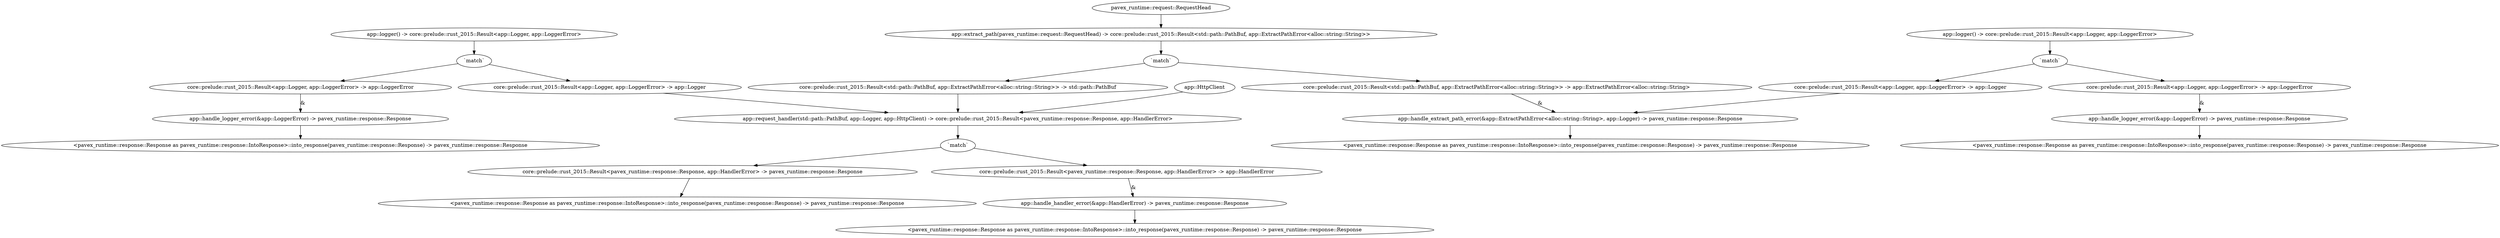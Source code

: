 digraph "GET /home" {
    0 [ label = "app::request_handler(std::path::PathBuf, app::Logger, app::HttpClient) -> core::prelude::rust_2015::Result<pavex_runtime::response::Response, app::HandlerError>"]
    1 [ label = "app::HttpClient"]
    2 [ label = "core::prelude::rust_2015::Result<app::Logger, app::LoggerError> -> app::Logger"]
    3 [ label = "app::logger() -> core::prelude::rust_2015::Result<app::Logger, app::LoggerError>"]
    4 [ label = "core::prelude::rust_2015::Result<std::path::PathBuf, app::ExtractPathError<alloc::string::String>> -> std::path::PathBuf"]
    5 [ label = "app::extract_path(pavex_runtime::request::RequestHead) -> core::prelude::rust_2015::Result<std::path::PathBuf, app::ExtractPathError<alloc::string::String>>"]
    6 [ label = "pavex_runtime::request::RequestHead"]
    7 [ label = "core::prelude::rust_2015::Result<pavex_runtime::response::Response, app::HandlerError> -> pavex_runtime::response::Response"]
    8 [ label = "core::prelude::rust_2015::Result<pavex_runtime::response::Response, app::HandlerError> -> app::HandlerError"]
    9 [ label = "core::prelude::rust_2015::Result<app::Logger, app::LoggerError> -> app::LoggerError"]
    10 [ label = "core::prelude::rust_2015::Result<std::path::PathBuf, app::ExtractPathError<alloc::string::String>> -> app::ExtractPathError<alloc::string::String>"]
    11 [ label = "<pavex_runtime::response::Response as pavex_runtime::response::IntoResponse>::into_response(pavex_runtime::response::Response) -> pavex_runtime::response::Response"]
    12 [ label = "app::handle_extract_path_error(&app::ExtractPathError<alloc::string::String>, app::Logger) -> pavex_runtime::response::Response"]
    13 [ label = "core::prelude::rust_2015::Result<app::Logger, app::LoggerError> -> app::Logger"]
    14 [ label = "app::logger() -> core::prelude::rust_2015::Result<app::Logger, app::LoggerError>"]
    15 [ label = "app::handle_logger_error(&app::LoggerError) -> pavex_runtime::response::Response"]
    16 [ label = "app::handle_handler_error(&app::HandlerError) -> pavex_runtime::response::Response"]
    17 [ label = "<pavex_runtime::response::Response as pavex_runtime::response::IntoResponse>::into_response(pavex_runtime::response::Response) -> pavex_runtime::response::Response"]
    18 [ label = "core::prelude::rust_2015::Result<app::Logger, app::LoggerError> -> app::LoggerError"]
    19 [ label = "<pavex_runtime::response::Response as pavex_runtime::response::IntoResponse>::into_response(pavex_runtime::response::Response) -> pavex_runtime::response::Response"]
    20 [ label = "<pavex_runtime::response::Response as pavex_runtime::response::IntoResponse>::into_response(pavex_runtime::response::Response) -> pavex_runtime::response::Response"]
    21 [ label = "app::handle_logger_error(&app::LoggerError) -> pavex_runtime::response::Response"]
    22 [ label = "<pavex_runtime::response::Response as pavex_runtime::response::IntoResponse>::into_response(pavex_runtime::response::Response) -> pavex_runtime::response::Response"]
    23 [ label = "`match`"]
    24 [ label = "`match`"]
    25 [ label = "`match`"]
    26 [ label = "`match`"]
    1 -> 0 [ ]
    2 -> 0 [ ]
    24 -> 9 [ ]
    4 -> 0 [ ]
    25 -> 10 [ ]
    6 -> 5 [ ]
    23 -> 8 [ ]
    23 -> 7 [ ]
    24 -> 2 [ ]
    25 -> 4 [ ]
    7 -> 11 [ ]
    10 -> 12 [ label = "&"]
    13 -> 12 [ ]
    26 -> 18 [ ]
    9 -> 15 [ label = "&"]
    8 -> 16 [ label = "&"]
    12 -> 17 [ ]
    26 -> 13 [ ]
    15 -> 19 [ ]
    16 -> 20 [ ]
    18 -> 21 [ label = "&"]
    21 -> 22 [ ]
    0 -> 23 [ ]
    3 -> 24 [ ]
    5 -> 25 [ ]
    14 -> 26 [ ]
}
digraph app_state {
    0 [ label = "crate::ApplicationState(app::HttpClient) -> crate::ApplicationState"]
    1 [ label = "core::prelude::rust_2015::Result<app::HttpClient, app::HttpClientError> -> app::HttpClient"]
    2 [ label = "app::http_client(app::Config) -> core::prelude::rust_2015::Result<app::HttpClient, app::HttpClientError>"]
    3 [ label = "app::Config"]
    4 [ label = "core::result::Result::Ok(crate::ApplicationState) -> core::result::Result<crate::ApplicationState, crate::ApplicationStateError>"]
    5 [ label = "core::prelude::rust_2015::Result<app::HttpClient, app::HttpClientError> -> app::HttpClientError"]
    6 [ label = "crate::ApplicationStateError::HttpClient(app::HttpClientError) -> crate::ApplicationStateError"]
    7 [ label = "core::result::Result::Err(crate::ApplicationStateError) -> core::result::Result<crate::ApplicationState, crate::ApplicationStateError>"]
    8 [ label = "`match`"]
    1 -> 0 [ ]
    8 -> 5 [ ]
    3 -> 2 [ ]
    0 -> 4 [ ]
    8 -> 1 [ ]
    5 -> 6 [ ]
    6 -> 7 [ ]
    2 -> 8 [ ]
}